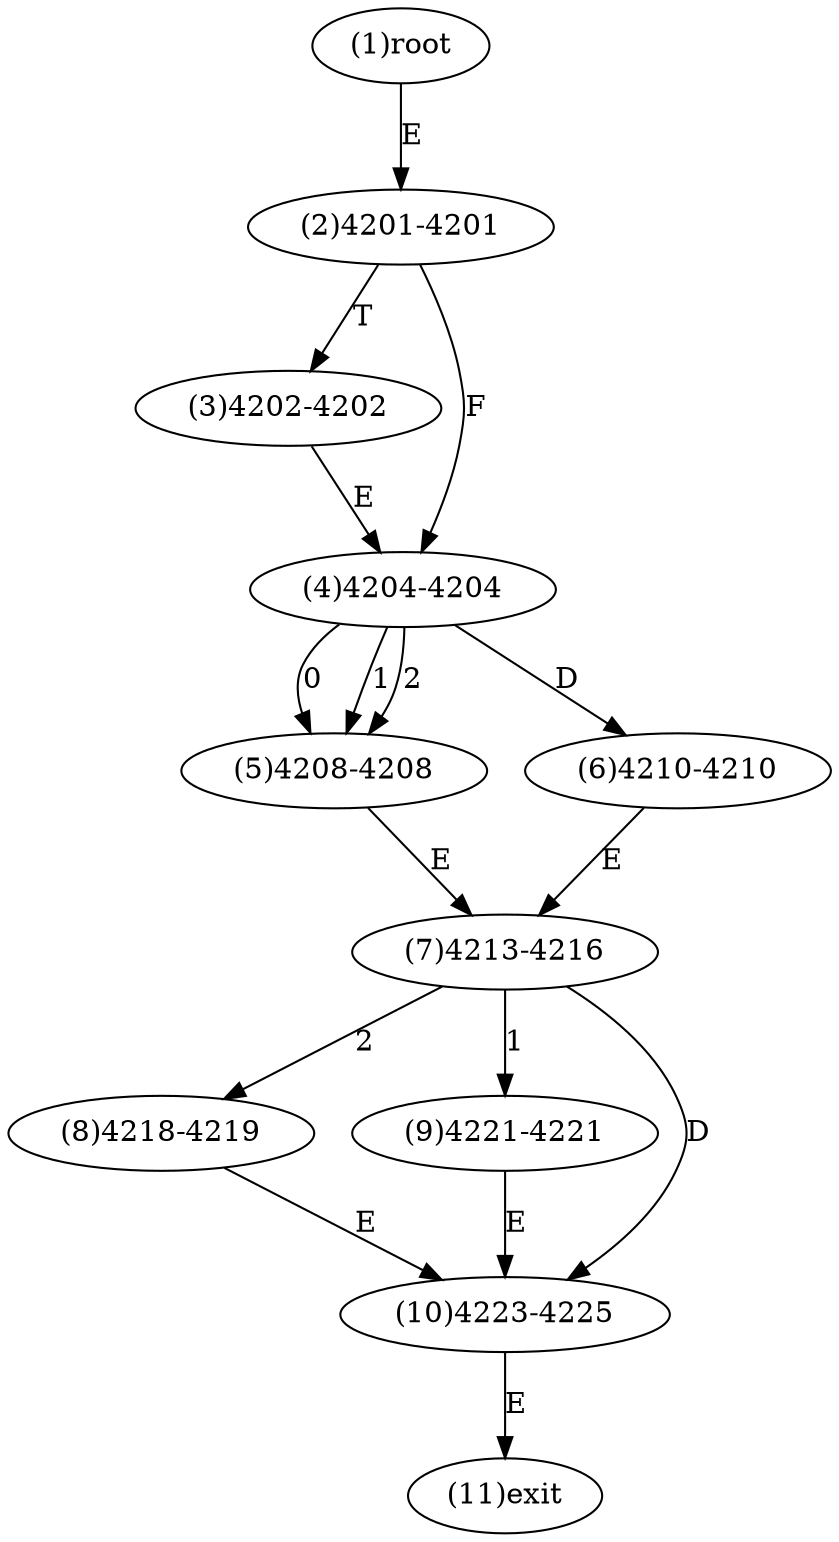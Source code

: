 digraph "" { 
1[ label="(1)root"];
2[ label="(2)4201-4201"];
3[ label="(3)4202-4202"];
4[ label="(4)4204-4204"];
5[ label="(5)4208-4208"];
6[ label="(6)4210-4210"];
7[ label="(7)4213-4216"];
8[ label="(8)4218-4219"];
9[ label="(9)4221-4221"];
10[ label="(10)4223-4225"];
11[ label="(11)exit"];
1->2[ label="E"];
2->4[ label="F"];
2->3[ label="T"];
3->4[ label="E"];
4->5[ label="0"];
4->5[ label="1"];
4->5[ label="2"];
4->6[ label="D"];
5->7[ label="E"];
6->7[ label="E"];
7->9[ label="1"];
7->8[ label="2"];
7->10[ label="D"];
8->10[ label="E"];
9->10[ label="E"];
10->11[ label="E"];
}